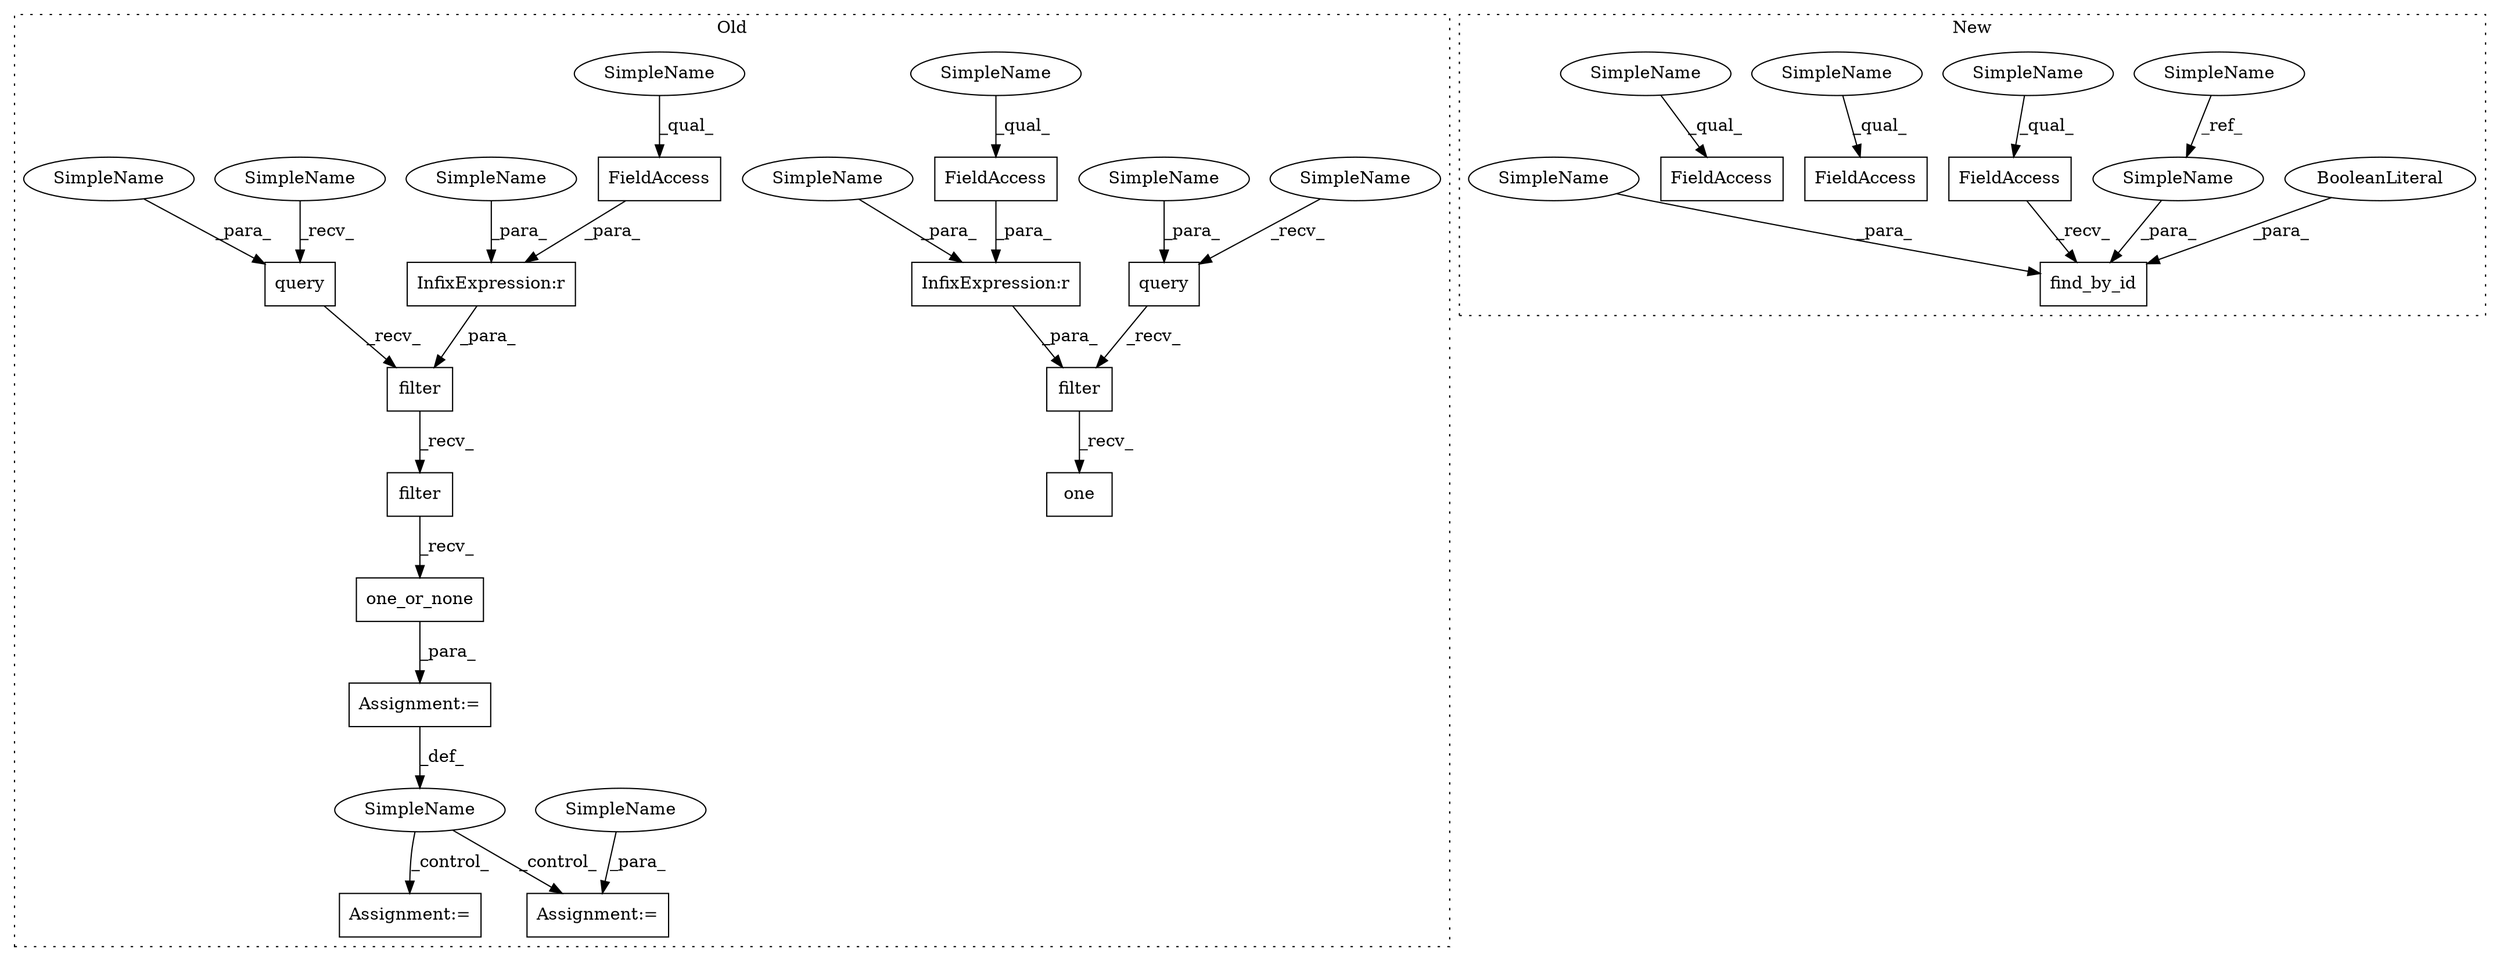 digraph G {
subgraph cluster0 {
1 [label="one_or_none" a="32" s="9859" l="13" shape="box"];
3 [label="query" a="32" s="9732,9753" l="6,1" shape="box"];
5 [label="filter" a="32" s="9755,9798" l="7,1" shape="box"];
6 [label="InfixExpression:r" a="27" s="9786" l="4" shape="box"];
7 [label="FieldAccess" a="22" s="9762" l="24" shape="box"];
9 [label="Assignment:=" a="7" s="9723" l="1" shape="box"];
10 [label="InfixExpression:r" a="27" s="9490" l="4" shape="box"];
11 [label="one" a="32" s="9701" l="5" shape="box"];
12 [label="query" a="32" s="9446,9462" l="6,1" shape="box"];
14 [label="filter" a="32" s="9800,9857" l="7,1" shape="box"];
16 [label="FieldAccess" a="22" s="9471" l="19" shape="box"];
17 [label="filter" a="32" s="9464,9502" l="7,1" shape="box"];
19 [label="Assignment:=" a="7" s="10157" l="1" shape="box"];
20 [label="SimpleName" a="42" s="" l="" shape="ellipse"];
21 [label="Assignment:=" a="7" s="10039" l="1" shape="box"];
26 [label="SimpleName" a="42" s="9724" l="7" shape="ellipse"];
27 [label="SimpleName" a="42" s="9438" l="7" shape="ellipse"];
28 [label="SimpleName" a="42" s="9452" l="10" shape="ellipse"];
29 [label="SimpleName" a="42" s="9471" l="10" shape="ellipse"];
30 [label="SimpleName" a="42" s="10040" l="8" shape="ellipse"];
31 [label="SimpleName" a="42" s="9790" l="8" shape="ellipse"];
32 [label="SimpleName" a="42" s="9494" l="8" shape="ellipse"];
34 [label="SimpleName" a="42" s="9738" l="15" shape="ellipse"];
35 [label="SimpleName" a="42" s="9762" l="15" shape="ellipse"];
label = "Old";
style="dotted";
}
subgraph cluster1 {
2 [label="find_by_id" a="32" s="5197,5230" l="11,1" shape="box"];
4 [label="BooleanLiteral" a="9" s="5225" l="5" shape="ellipse"];
8 [label="FieldAccess" a="22" s="5179" l="17" shape="box"];
13 [label="SimpleName" a="42" s="5138" l="7" shape="ellipse"];
15 [label="FieldAccess" a="22" s="5363" l="22" shape="box"];
18 [label="FieldAccess" a="22" s="5256" l="34" shape="box"];
22 [label="SimpleName" a="42" s="5217" l="7" shape="ellipse"];
23 [label="SimpleName" a="42" s="5179" l="6" shape="ellipse"];
24 [label="SimpleName" a="42" s="5256" l="6" shape="ellipse"];
25 [label="SimpleName" a="42" s="5363" l="6" shape="ellipse"];
33 [label="SimpleName" a="42" s="5208" l="8" shape="ellipse"];
label = "New";
style="dotted";
}
1 -> 9 [label="_para_"];
3 -> 5 [label="_recv_"];
4 -> 2 [label="_para_"];
5 -> 14 [label="_recv_"];
6 -> 5 [label="_para_"];
7 -> 6 [label="_para_"];
8 -> 2 [label="_recv_"];
9 -> 20 [label="_def_"];
10 -> 17 [label="_para_"];
12 -> 17 [label="_recv_"];
13 -> 22 [label="_ref_"];
14 -> 1 [label="_recv_"];
16 -> 10 [label="_para_"];
17 -> 11 [label="_recv_"];
20 -> 21 [label="_control_"];
20 -> 19 [label="_control_"];
22 -> 2 [label="_para_"];
23 -> 8 [label="_qual_"];
24 -> 18 [label="_qual_"];
25 -> 15 [label="_qual_"];
26 -> 3 [label="_recv_"];
27 -> 12 [label="_recv_"];
28 -> 12 [label="_para_"];
29 -> 16 [label="_qual_"];
30 -> 21 [label="_para_"];
31 -> 6 [label="_para_"];
32 -> 10 [label="_para_"];
33 -> 2 [label="_para_"];
34 -> 3 [label="_para_"];
35 -> 7 [label="_qual_"];
}